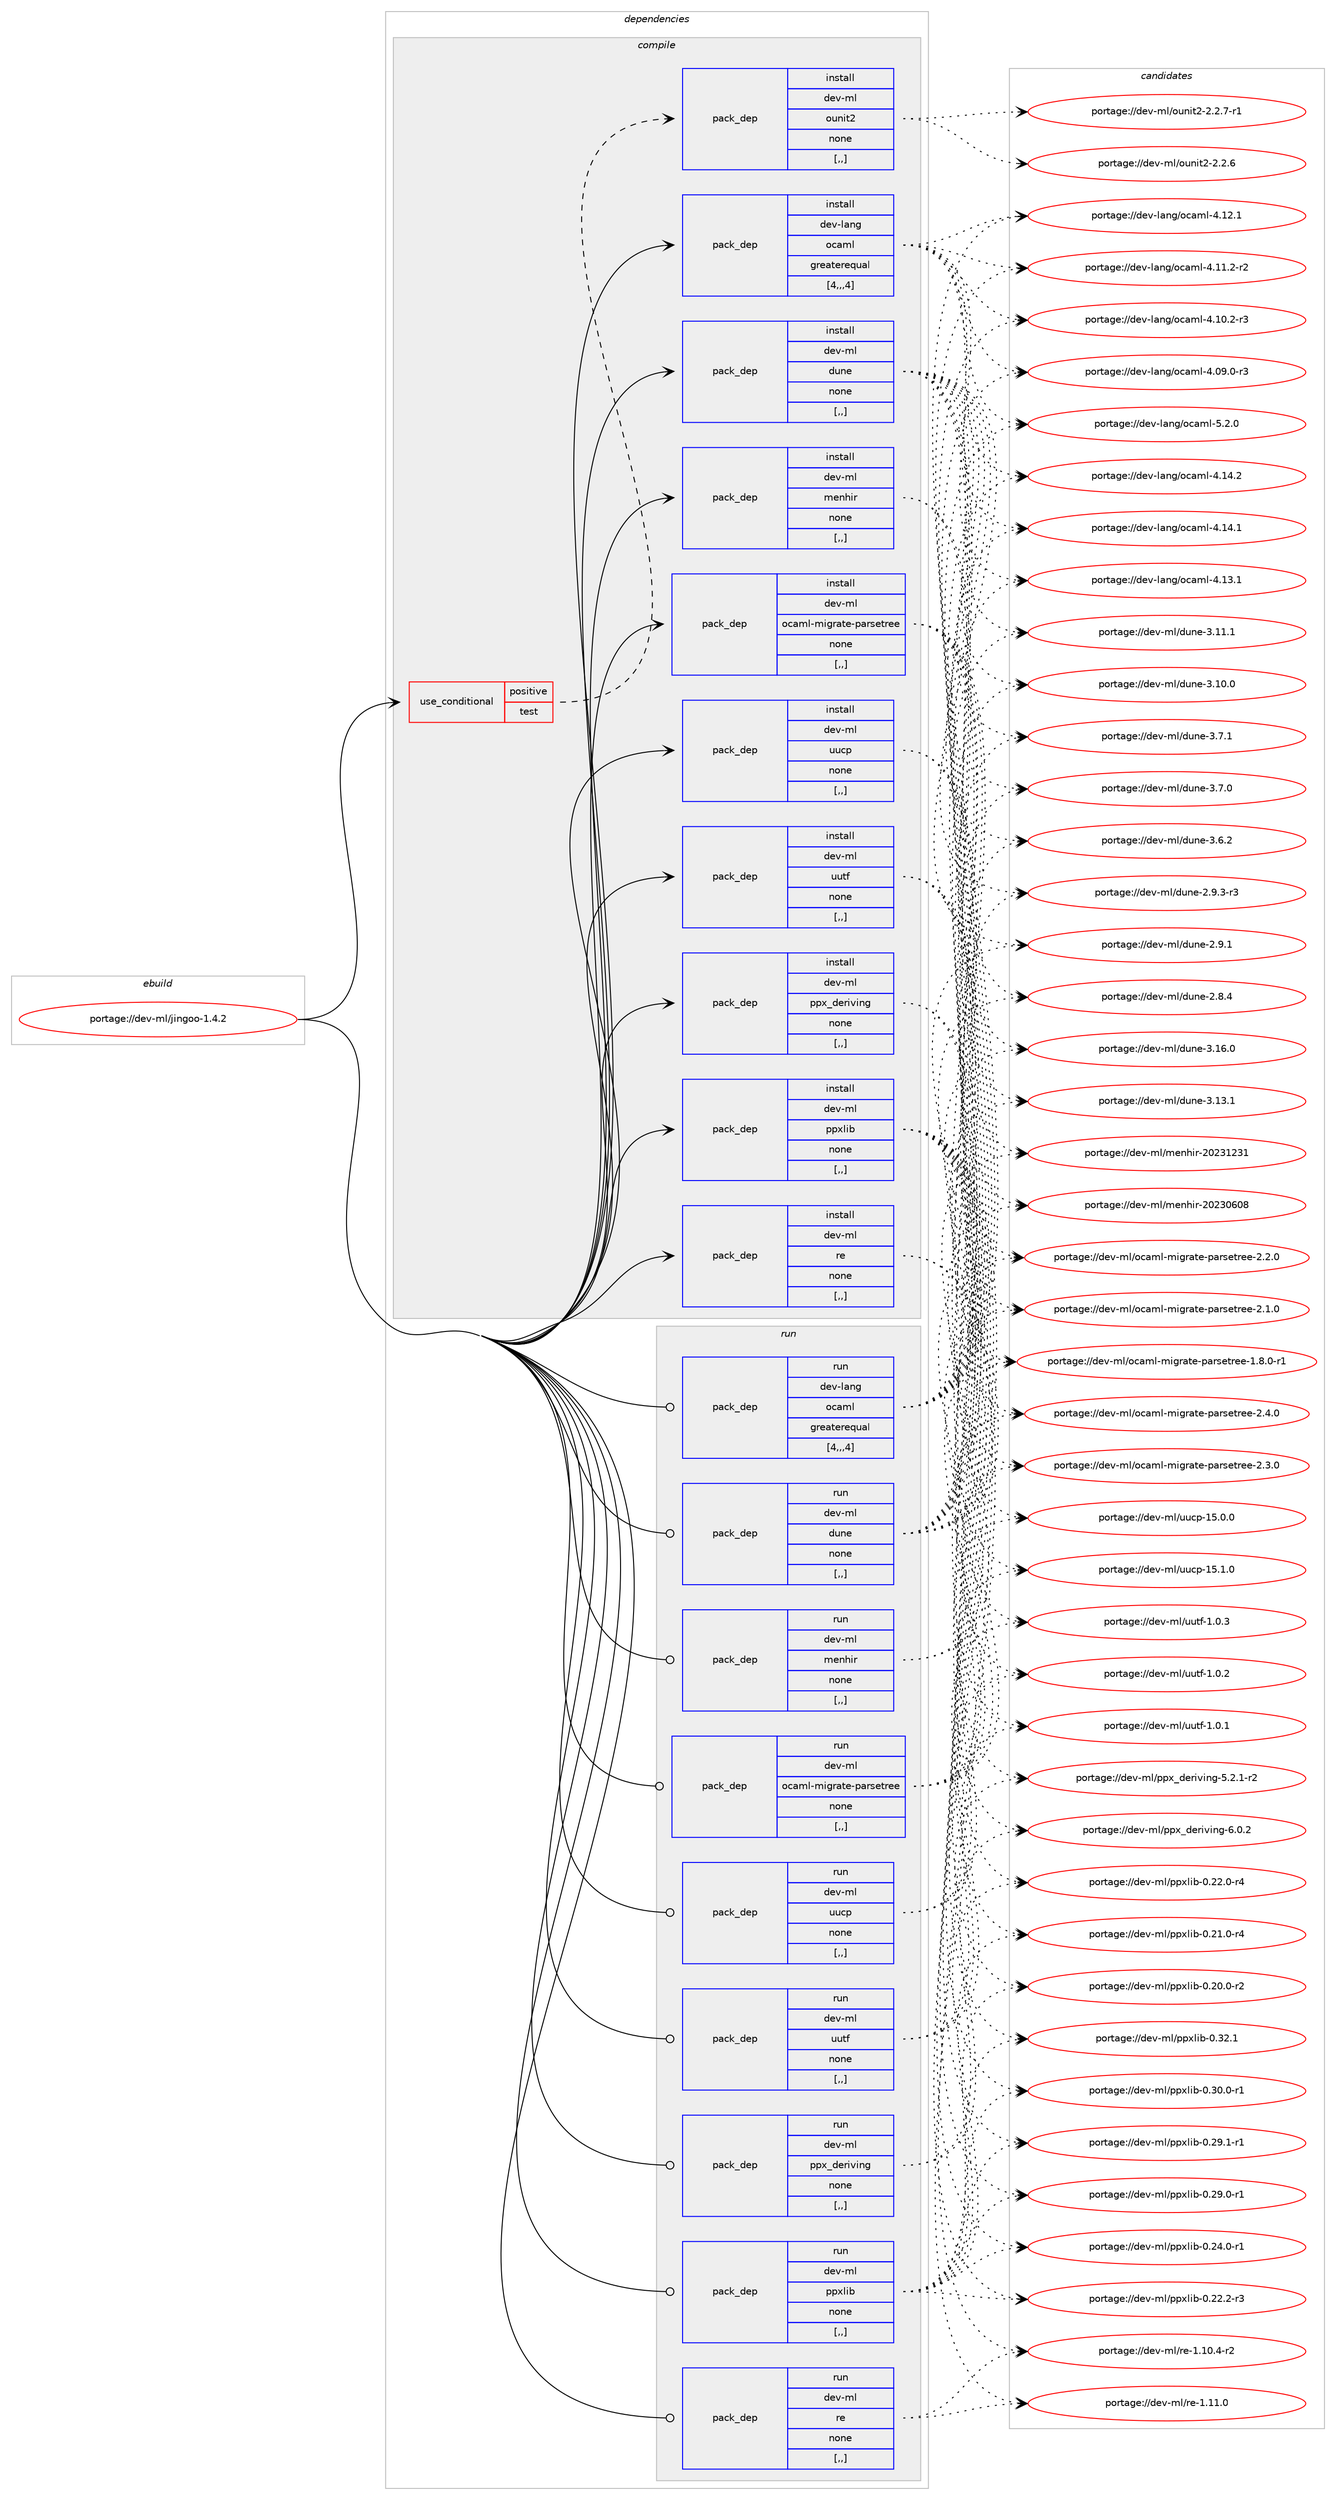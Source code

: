 digraph prolog {

# *************
# Graph options
# *************

newrank=true;
concentrate=true;
compound=true;
graph [rankdir=LR,fontname=Helvetica,fontsize=10,ranksep=1.5];#, ranksep=2.5, nodesep=0.2];
edge  [arrowhead=vee];
node  [fontname=Helvetica,fontsize=10];

# **********
# The ebuild
# **********

subgraph cluster_leftcol {
color=gray;
label=<<i>ebuild</i>>;
id [label="portage://dev-ml/jingoo-1.4.2", color=red, width=4, href="../dev-ml/jingoo-1.4.2.svg"];
}

# ****************
# The dependencies
# ****************

subgraph cluster_midcol {
color=gray;
label=<<i>dependencies</i>>;
subgraph cluster_compile {
fillcolor="#eeeeee";
style=filled;
label=<<i>compile</i>>;
subgraph cond29336 {
dependency119664 [label=<<TABLE BORDER="0" CELLBORDER="1" CELLSPACING="0" CELLPADDING="4"><TR><TD ROWSPAN="3" CELLPADDING="10">use_conditional</TD></TR><TR><TD>positive</TD></TR><TR><TD>test</TD></TR></TABLE>>, shape=none, color=red];
subgraph pack89129 {
dependency119665 [label=<<TABLE BORDER="0" CELLBORDER="1" CELLSPACING="0" CELLPADDING="4" WIDTH="220"><TR><TD ROWSPAN="6" CELLPADDING="30">pack_dep</TD></TR><TR><TD WIDTH="110">install</TD></TR><TR><TD>dev-ml</TD></TR><TR><TD>ounit2</TD></TR><TR><TD>none</TD></TR><TR><TD>[,,]</TD></TR></TABLE>>, shape=none, color=blue];
}
dependency119664:e -> dependency119665:w [weight=20,style="dashed",arrowhead="vee"];
}
id:e -> dependency119664:w [weight=20,style="solid",arrowhead="vee"];
subgraph pack89130 {
dependency119666 [label=<<TABLE BORDER="0" CELLBORDER="1" CELLSPACING="0" CELLPADDING="4" WIDTH="220"><TR><TD ROWSPAN="6" CELLPADDING="30">pack_dep</TD></TR><TR><TD WIDTH="110">install</TD></TR><TR><TD>dev-lang</TD></TR><TR><TD>ocaml</TD></TR><TR><TD>greaterequal</TD></TR><TR><TD>[4,,,4]</TD></TR></TABLE>>, shape=none, color=blue];
}
id:e -> dependency119666:w [weight=20,style="solid",arrowhead="vee"];
subgraph pack89131 {
dependency119667 [label=<<TABLE BORDER="0" CELLBORDER="1" CELLSPACING="0" CELLPADDING="4" WIDTH="220"><TR><TD ROWSPAN="6" CELLPADDING="30">pack_dep</TD></TR><TR><TD WIDTH="110">install</TD></TR><TR><TD>dev-ml</TD></TR><TR><TD>dune</TD></TR><TR><TD>none</TD></TR><TR><TD>[,,]</TD></TR></TABLE>>, shape=none, color=blue];
}
id:e -> dependency119667:w [weight=20,style="solid",arrowhead="vee"];
subgraph pack89132 {
dependency119668 [label=<<TABLE BORDER="0" CELLBORDER="1" CELLSPACING="0" CELLPADDING="4" WIDTH="220"><TR><TD ROWSPAN="6" CELLPADDING="30">pack_dep</TD></TR><TR><TD WIDTH="110">install</TD></TR><TR><TD>dev-ml</TD></TR><TR><TD>menhir</TD></TR><TR><TD>none</TD></TR><TR><TD>[,,]</TD></TR></TABLE>>, shape=none, color=blue];
}
id:e -> dependency119668:w [weight=20,style="solid",arrowhead="vee"];
subgraph pack89133 {
dependency119669 [label=<<TABLE BORDER="0" CELLBORDER="1" CELLSPACING="0" CELLPADDING="4" WIDTH="220"><TR><TD ROWSPAN="6" CELLPADDING="30">pack_dep</TD></TR><TR><TD WIDTH="110">install</TD></TR><TR><TD>dev-ml</TD></TR><TR><TD>ocaml-migrate-parsetree</TD></TR><TR><TD>none</TD></TR><TR><TD>[,,]</TD></TR></TABLE>>, shape=none, color=blue];
}
id:e -> dependency119669:w [weight=20,style="solid",arrowhead="vee"];
subgraph pack89134 {
dependency119670 [label=<<TABLE BORDER="0" CELLBORDER="1" CELLSPACING="0" CELLPADDING="4" WIDTH="220"><TR><TD ROWSPAN="6" CELLPADDING="30">pack_dep</TD></TR><TR><TD WIDTH="110">install</TD></TR><TR><TD>dev-ml</TD></TR><TR><TD>ppx_deriving</TD></TR><TR><TD>none</TD></TR><TR><TD>[,,]</TD></TR></TABLE>>, shape=none, color=blue];
}
id:e -> dependency119670:w [weight=20,style="solid",arrowhead="vee"];
subgraph pack89135 {
dependency119671 [label=<<TABLE BORDER="0" CELLBORDER="1" CELLSPACING="0" CELLPADDING="4" WIDTH="220"><TR><TD ROWSPAN="6" CELLPADDING="30">pack_dep</TD></TR><TR><TD WIDTH="110">install</TD></TR><TR><TD>dev-ml</TD></TR><TR><TD>ppxlib</TD></TR><TR><TD>none</TD></TR><TR><TD>[,,]</TD></TR></TABLE>>, shape=none, color=blue];
}
id:e -> dependency119671:w [weight=20,style="solid",arrowhead="vee"];
subgraph pack89136 {
dependency119672 [label=<<TABLE BORDER="0" CELLBORDER="1" CELLSPACING="0" CELLPADDING="4" WIDTH="220"><TR><TD ROWSPAN="6" CELLPADDING="30">pack_dep</TD></TR><TR><TD WIDTH="110">install</TD></TR><TR><TD>dev-ml</TD></TR><TR><TD>re</TD></TR><TR><TD>none</TD></TR><TR><TD>[,,]</TD></TR></TABLE>>, shape=none, color=blue];
}
id:e -> dependency119672:w [weight=20,style="solid",arrowhead="vee"];
subgraph pack89137 {
dependency119673 [label=<<TABLE BORDER="0" CELLBORDER="1" CELLSPACING="0" CELLPADDING="4" WIDTH="220"><TR><TD ROWSPAN="6" CELLPADDING="30">pack_dep</TD></TR><TR><TD WIDTH="110">install</TD></TR><TR><TD>dev-ml</TD></TR><TR><TD>uucp</TD></TR><TR><TD>none</TD></TR><TR><TD>[,,]</TD></TR></TABLE>>, shape=none, color=blue];
}
id:e -> dependency119673:w [weight=20,style="solid",arrowhead="vee"];
subgraph pack89138 {
dependency119674 [label=<<TABLE BORDER="0" CELLBORDER="1" CELLSPACING="0" CELLPADDING="4" WIDTH="220"><TR><TD ROWSPAN="6" CELLPADDING="30">pack_dep</TD></TR><TR><TD WIDTH="110">install</TD></TR><TR><TD>dev-ml</TD></TR><TR><TD>uutf</TD></TR><TR><TD>none</TD></TR><TR><TD>[,,]</TD></TR></TABLE>>, shape=none, color=blue];
}
id:e -> dependency119674:w [weight=20,style="solid",arrowhead="vee"];
}
subgraph cluster_compileandrun {
fillcolor="#eeeeee";
style=filled;
label=<<i>compile and run</i>>;
}
subgraph cluster_run {
fillcolor="#eeeeee";
style=filled;
label=<<i>run</i>>;
subgraph pack89139 {
dependency119675 [label=<<TABLE BORDER="0" CELLBORDER="1" CELLSPACING="0" CELLPADDING="4" WIDTH="220"><TR><TD ROWSPAN="6" CELLPADDING="30">pack_dep</TD></TR><TR><TD WIDTH="110">run</TD></TR><TR><TD>dev-lang</TD></TR><TR><TD>ocaml</TD></TR><TR><TD>greaterequal</TD></TR><TR><TD>[4,,,4]</TD></TR></TABLE>>, shape=none, color=blue];
}
id:e -> dependency119675:w [weight=20,style="solid",arrowhead="odot"];
subgraph pack89140 {
dependency119676 [label=<<TABLE BORDER="0" CELLBORDER="1" CELLSPACING="0" CELLPADDING="4" WIDTH="220"><TR><TD ROWSPAN="6" CELLPADDING="30">pack_dep</TD></TR><TR><TD WIDTH="110">run</TD></TR><TR><TD>dev-ml</TD></TR><TR><TD>dune</TD></TR><TR><TD>none</TD></TR><TR><TD>[,,]</TD></TR></TABLE>>, shape=none, color=blue];
}
id:e -> dependency119676:w [weight=20,style="solid",arrowhead="odot"];
subgraph pack89141 {
dependency119677 [label=<<TABLE BORDER="0" CELLBORDER="1" CELLSPACING="0" CELLPADDING="4" WIDTH="220"><TR><TD ROWSPAN="6" CELLPADDING="30">pack_dep</TD></TR><TR><TD WIDTH="110">run</TD></TR><TR><TD>dev-ml</TD></TR><TR><TD>menhir</TD></TR><TR><TD>none</TD></TR><TR><TD>[,,]</TD></TR></TABLE>>, shape=none, color=blue];
}
id:e -> dependency119677:w [weight=20,style="solid",arrowhead="odot"];
subgraph pack89142 {
dependency119678 [label=<<TABLE BORDER="0" CELLBORDER="1" CELLSPACING="0" CELLPADDING="4" WIDTH="220"><TR><TD ROWSPAN="6" CELLPADDING="30">pack_dep</TD></TR><TR><TD WIDTH="110">run</TD></TR><TR><TD>dev-ml</TD></TR><TR><TD>ocaml-migrate-parsetree</TD></TR><TR><TD>none</TD></TR><TR><TD>[,,]</TD></TR></TABLE>>, shape=none, color=blue];
}
id:e -> dependency119678:w [weight=20,style="solid",arrowhead="odot"];
subgraph pack89143 {
dependency119679 [label=<<TABLE BORDER="0" CELLBORDER="1" CELLSPACING="0" CELLPADDING="4" WIDTH="220"><TR><TD ROWSPAN="6" CELLPADDING="30">pack_dep</TD></TR><TR><TD WIDTH="110">run</TD></TR><TR><TD>dev-ml</TD></TR><TR><TD>ppx_deriving</TD></TR><TR><TD>none</TD></TR><TR><TD>[,,]</TD></TR></TABLE>>, shape=none, color=blue];
}
id:e -> dependency119679:w [weight=20,style="solid",arrowhead="odot"];
subgraph pack89144 {
dependency119680 [label=<<TABLE BORDER="0" CELLBORDER="1" CELLSPACING="0" CELLPADDING="4" WIDTH="220"><TR><TD ROWSPAN="6" CELLPADDING="30">pack_dep</TD></TR><TR><TD WIDTH="110">run</TD></TR><TR><TD>dev-ml</TD></TR><TR><TD>ppxlib</TD></TR><TR><TD>none</TD></TR><TR><TD>[,,]</TD></TR></TABLE>>, shape=none, color=blue];
}
id:e -> dependency119680:w [weight=20,style="solid",arrowhead="odot"];
subgraph pack89145 {
dependency119681 [label=<<TABLE BORDER="0" CELLBORDER="1" CELLSPACING="0" CELLPADDING="4" WIDTH="220"><TR><TD ROWSPAN="6" CELLPADDING="30">pack_dep</TD></TR><TR><TD WIDTH="110">run</TD></TR><TR><TD>dev-ml</TD></TR><TR><TD>re</TD></TR><TR><TD>none</TD></TR><TR><TD>[,,]</TD></TR></TABLE>>, shape=none, color=blue];
}
id:e -> dependency119681:w [weight=20,style="solid",arrowhead="odot"];
subgraph pack89146 {
dependency119682 [label=<<TABLE BORDER="0" CELLBORDER="1" CELLSPACING="0" CELLPADDING="4" WIDTH="220"><TR><TD ROWSPAN="6" CELLPADDING="30">pack_dep</TD></TR><TR><TD WIDTH="110">run</TD></TR><TR><TD>dev-ml</TD></TR><TR><TD>uucp</TD></TR><TR><TD>none</TD></TR><TR><TD>[,,]</TD></TR></TABLE>>, shape=none, color=blue];
}
id:e -> dependency119682:w [weight=20,style="solid",arrowhead="odot"];
subgraph pack89147 {
dependency119683 [label=<<TABLE BORDER="0" CELLBORDER="1" CELLSPACING="0" CELLPADDING="4" WIDTH="220"><TR><TD ROWSPAN="6" CELLPADDING="30">pack_dep</TD></TR><TR><TD WIDTH="110">run</TD></TR><TR><TD>dev-ml</TD></TR><TR><TD>uutf</TD></TR><TR><TD>none</TD></TR><TR><TD>[,,]</TD></TR></TABLE>>, shape=none, color=blue];
}
id:e -> dependency119683:w [weight=20,style="solid",arrowhead="odot"];
}
}

# **************
# The candidates
# **************

subgraph cluster_choices {
rank=same;
color=gray;
label=<<i>candidates</i>>;

subgraph choice89129 {
color=black;
nodesep=1;
choice1001011184510910847111117110105116504550465046554511449 [label="portage://dev-ml/ounit2-2.2.7-r1", color=red, width=4,href="../dev-ml/ounit2-2.2.7-r1.svg"];
choice100101118451091084711111711010511650455046504654 [label="portage://dev-ml/ounit2-2.2.6", color=red, width=4,href="../dev-ml/ounit2-2.2.6.svg"];
dependency119665:e -> choice1001011184510910847111117110105116504550465046554511449:w [style=dotted,weight="100"];
dependency119665:e -> choice100101118451091084711111711010511650455046504654:w [style=dotted,weight="100"];
}
subgraph choice89130 {
color=black;
nodesep=1;
choice1001011184510897110103471119997109108455346504648 [label="portage://dev-lang/ocaml-5.2.0", color=red, width=4,href="../dev-lang/ocaml-5.2.0.svg"];
choice100101118451089711010347111999710910845524649524650 [label="portage://dev-lang/ocaml-4.14.2", color=red, width=4,href="../dev-lang/ocaml-4.14.2.svg"];
choice100101118451089711010347111999710910845524649524649 [label="portage://dev-lang/ocaml-4.14.1", color=red, width=4,href="../dev-lang/ocaml-4.14.1.svg"];
choice100101118451089711010347111999710910845524649514649 [label="portage://dev-lang/ocaml-4.13.1", color=red, width=4,href="../dev-lang/ocaml-4.13.1.svg"];
choice100101118451089711010347111999710910845524649504649 [label="portage://dev-lang/ocaml-4.12.1", color=red, width=4,href="../dev-lang/ocaml-4.12.1.svg"];
choice1001011184510897110103471119997109108455246494946504511450 [label="portage://dev-lang/ocaml-4.11.2-r2", color=red, width=4,href="../dev-lang/ocaml-4.11.2-r2.svg"];
choice1001011184510897110103471119997109108455246494846504511451 [label="portage://dev-lang/ocaml-4.10.2-r3", color=red, width=4,href="../dev-lang/ocaml-4.10.2-r3.svg"];
choice1001011184510897110103471119997109108455246485746484511451 [label="portage://dev-lang/ocaml-4.09.0-r3", color=red, width=4,href="../dev-lang/ocaml-4.09.0-r3.svg"];
dependency119666:e -> choice1001011184510897110103471119997109108455346504648:w [style=dotted,weight="100"];
dependency119666:e -> choice100101118451089711010347111999710910845524649524650:w [style=dotted,weight="100"];
dependency119666:e -> choice100101118451089711010347111999710910845524649524649:w [style=dotted,weight="100"];
dependency119666:e -> choice100101118451089711010347111999710910845524649514649:w [style=dotted,weight="100"];
dependency119666:e -> choice100101118451089711010347111999710910845524649504649:w [style=dotted,weight="100"];
dependency119666:e -> choice1001011184510897110103471119997109108455246494946504511450:w [style=dotted,weight="100"];
dependency119666:e -> choice1001011184510897110103471119997109108455246494846504511451:w [style=dotted,weight="100"];
dependency119666:e -> choice1001011184510897110103471119997109108455246485746484511451:w [style=dotted,weight="100"];
}
subgraph choice89131 {
color=black;
nodesep=1;
choice100101118451091084710011711010145514649544648 [label="portage://dev-ml/dune-3.16.0", color=red, width=4,href="../dev-ml/dune-3.16.0.svg"];
choice100101118451091084710011711010145514649514649 [label="portage://dev-ml/dune-3.13.1", color=red, width=4,href="../dev-ml/dune-3.13.1.svg"];
choice100101118451091084710011711010145514649494649 [label="portage://dev-ml/dune-3.11.1", color=red, width=4,href="../dev-ml/dune-3.11.1.svg"];
choice100101118451091084710011711010145514649484648 [label="portage://dev-ml/dune-3.10.0", color=red, width=4,href="../dev-ml/dune-3.10.0.svg"];
choice1001011184510910847100117110101455146554649 [label="portage://dev-ml/dune-3.7.1", color=red, width=4,href="../dev-ml/dune-3.7.1.svg"];
choice1001011184510910847100117110101455146554648 [label="portage://dev-ml/dune-3.7.0", color=red, width=4,href="../dev-ml/dune-3.7.0.svg"];
choice1001011184510910847100117110101455146544650 [label="portage://dev-ml/dune-3.6.2", color=red, width=4,href="../dev-ml/dune-3.6.2.svg"];
choice10010111845109108471001171101014550465746514511451 [label="portage://dev-ml/dune-2.9.3-r3", color=red, width=4,href="../dev-ml/dune-2.9.3-r3.svg"];
choice1001011184510910847100117110101455046574649 [label="portage://dev-ml/dune-2.9.1", color=red, width=4,href="../dev-ml/dune-2.9.1.svg"];
choice1001011184510910847100117110101455046564652 [label="portage://dev-ml/dune-2.8.4", color=red, width=4,href="../dev-ml/dune-2.8.4.svg"];
dependency119667:e -> choice100101118451091084710011711010145514649544648:w [style=dotted,weight="100"];
dependency119667:e -> choice100101118451091084710011711010145514649514649:w [style=dotted,weight="100"];
dependency119667:e -> choice100101118451091084710011711010145514649494649:w [style=dotted,weight="100"];
dependency119667:e -> choice100101118451091084710011711010145514649484648:w [style=dotted,weight="100"];
dependency119667:e -> choice1001011184510910847100117110101455146554649:w [style=dotted,weight="100"];
dependency119667:e -> choice1001011184510910847100117110101455146554648:w [style=dotted,weight="100"];
dependency119667:e -> choice1001011184510910847100117110101455146544650:w [style=dotted,weight="100"];
dependency119667:e -> choice10010111845109108471001171101014550465746514511451:w [style=dotted,weight="100"];
dependency119667:e -> choice1001011184510910847100117110101455046574649:w [style=dotted,weight="100"];
dependency119667:e -> choice1001011184510910847100117110101455046564652:w [style=dotted,weight="100"];
}
subgraph choice89132 {
color=black;
nodesep=1;
choice1001011184510910847109101110104105114455048505149505149 [label="portage://dev-ml/menhir-20231231", color=red, width=4,href="../dev-ml/menhir-20231231.svg"];
choice1001011184510910847109101110104105114455048505148544856 [label="portage://dev-ml/menhir-20230608", color=red, width=4,href="../dev-ml/menhir-20230608.svg"];
dependency119668:e -> choice1001011184510910847109101110104105114455048505149505149:w [style=dotted,weight="100"];
dependency119668:e -> choice1001011184510910847109101110104105114455048505148544856:w [style=dotted,weight="100"];
}
subgraph choice89133 {
color=black;
nodesep=1;
choice1001011184510910847111999710910845109105103114971161014511297114115101116114101101455046524648 [label="portage://dev-ml/ocaml-migrate-parsetree-2.4.0", color=red, width=4,href="../dev-ml/ocaml-migrate-parsetree-2.4.0.svg"];
choice1001011184510910847111999710910845109105103114971161014511297114115101116114101101455046514648 [label="portage://dev-ml/ocaml-migrate-parsetree-2.3.0", color=red, width=4,href="../dev-ml/ocaml-migrate-parsetree-2.3.0.svg"];
choice1001011184510910847111999710910845109105103114971161014511297114115101116114101101455046504648 [label="portage://dev-ml/ocaml-migrate-parsetree-2.2.0", color=red, width=4,href="../dev-ml/ocaml-migrate-parsetree-2.2.0.svg"];
choice1001011184510910847111999710910845109105103114971161014511297114115101116114101101455046494648 [label="portage://dev-ml/ocaml-migrate-parsetree-2.1.0", color=red, width=4,href="../dev-ml/ocaml-migrate-parsetree-2.1.0.svg"];
choice10010111845109108471119997109108451091051031149711610145112971141151011161141011014549465646484511449 [label="portage://dev-ml/ocaml-migrate-parsetree-1.8.0-r1", color=red, width=4,href="../dev-ml/ocaml-migrate-parsetree-1.8.0-r1.svg"];
dependency119669:e -> choice1001011184510910847111999710910845109105103114971161014511297114115101116114101101455046524648:w [style=dotted,weight="100"];
dependency119669:e -> choice1001011184510910847111999710910845109105103114971161014511297114115101116114101101455046514648:w [style=dotted,weight="100"];
dependency119669:e -> choice1001011184510910847111999710910845109105103114971161014511297114115101116114101101455046504648:w [style=dotted,weight="100"];
dependency119669:e -> choice1001011184510910847111999710910845109105103114971161014511297114115101116114101101455046494648:w [style=dotted,weight="100"];
dependency119669:e -> choice10010111845109108471119997109108451091051031149711610145112971141151011161141011014549465646484511449:w [style=dotted,weight="100"];
}
subgraph choice89134 {
color=black;
nodesep=1;
choice100101118451091084711211212095100101114105118105110103455446484650 [label="portage://dev-ml/ppx_deriving-6.0.2", color=red, width=4,href="../dev-ml/ppx_deriving-6.0.2.svg"];
choice1001011184510910847112112120951001011141051181051101034553465046494511450 [label="portage://dev-ml/ppx_deriving-5.2.1-r2", color=red, width=4,href="../dev-ml/ppx_deriving-5.2.1-r2.svg"];
dependency119670:e -> choice100101118451091084711211212095100101114105118105110103455446484650:w [style=dotted,weight="100"];
dependency119670:e -> choice1001011184510910847112112120951001011141051181051101034553465046494511450:w [style=dotted,weight="100"];
}
subgraph choice89135 {
color=black;
nodesep=1;
choice10010111845109108471121121201081059845484651504649 [label="portage://dev-ml/ppxlib-0.32.1", color=red, width=4,href="../dev-ml/ppxlib-0.32.1.svg"];
choice100101118451091084711211212010810598454846514846484511449 [label="portage://dev-ml/ppxlib-0.30.0-r1", color=red, width=4,href="../dev-ml/ppxlib-0.30.0-r1.svg"];
choice100101118451091084711211212010810598454846505746494511449 [label="portage://dev-ml/ppxlib-0.29.1-r1", color=red, width=4,href="../dev-ml/ppxlib-0.29.1-r1.svg"];
choice100101118451091084711211212010810598454846505746484511449 [label="portage://dev-ml/ppxlib-0.29.0-r1", color=red, width=4,href="../dev-ml/ppxlib-0.29.0-r1.svg"];
choice100101118451091084711211212010810598454846505246484511449 [label="portage://dev-ml/ppxlib-0.24.0-r1", color=red, width=4,href="../dev-ml/ppxlib-0.24.0-r1.svg"];
choice100101118451091084711211212010810598454846505046504511451 [label="portage://dev-ml/ppxlib-0.22.2-r3", color=red, width=4,href="../dev-ml/ppxlib-0.22.2-r3.svg"];
choice100101118451091084711211212010810598454846505046484511452 [label="portage://dev-ml/ppxlib-0.22.0-r4", color=red, width=4,href="../dev-ml/ppxlib-0.22.0-r4.svg"];
choice100101118451091084711211212010810598454846504946484511452 [label="portage://dev-ml/ppxlib-0.21.0-r4", color=red, width=4,href="../dev-ml/ppxlib-0.21.0-r4.svg"];
choice100101118451091084711211212010810598454846504846484511450 [label="portage://dev-ml/ppxlib-0.20.0-r2", color=red, width=4,href="../dev-ml/ppxlib-0.20.0-r2.svg"];
dependency119671:e -> choice10010111845109108471121121201081059845484651504649:w [style=dotted,weight="100"];
dependency119671:e -> choice100101118451091084711211212010810598454846514846484511449:w [style=dotted,weight="100"];
dependency119671:e -> choice100101118451091084711211212010810598454846505746494511449:w [style=dotted,weight="100"];
dependency119671:e -> choice100101118451091084711211212010810598454846505746484511449:w [style=dotted,weight="100"];
dependency119671:e -> choice100101118451091084711211212010810598454846505246484511449:w [style=dotted,weight="100"];
dependency119671:e -> choice100101118451091084711211212010810598454846505046504511451:w [style=dotted,weight="100"];
dependency119671:e -> choice100101118451091084711211212010810598454846505046484511452:w [style=dotted,weight="100"];
dependency119671:e -> choice100101118451091084711211212010810598454846504946484511452:w [style=dotted,weight="100"];
dependency119671:e -> choice100101118451091084711211212010810598454846504846484511450:w [style=dotted,weight="100"];
}
subgraph choice89136 {
color=black;
nodesep=1;
choice100101118451091084711410145494649494648 [label="portage://dev-ml/re-1.11.0", color=red, width=4,href="../dev-ml/re-1.11.0.svg"];
choice1001011184510910847114101454946494846524511450 [label="portage://dev-ml/re-1.10.4-r2", color=red, width=4,href="../dev-ml/re-1.10.4-r2.svg"];
dependency119672:e -> choice100101118451091084711410145494649494648:w [style=dotted,weight="100"];
dependency119672:e -> choice1001011184510910847114101454946494846524511450:w [style=dotted,weight="100"];
}
subgraph choice89137 {
color=black;
nodesep=1;
choice10010111845109108471171179911245495346494648 [label="portage://dev-ml/uucp-15.1.0", color=red, width=4,href="../dev-ml/uucp-15.1.0.svg"];
choice10010111845109108471171179911245495346484648 [label="portage://dev-ml/uucp-15.0.0", color=red, width=4,href="../dev-ml/uucp-15.0.0.svg"];
dependency119673:e -> choice10010111845109108471171179911245495346494648:w [style=dotted,weight="100"];
dependency119673:e -> choice10010111845109108471171179911245495346484648:w [style=dotted,weight="100"];
}
subgraph choice89138 {
color=black;
nodesep=1;
choice1001011184510910847117117116102454946484651 [label="portage://dev-ml/uutf-1.0.3", color=red, width=4,href="../dev-ml/uutf-1.0.3.svg"];
choice1001011184510910847117117116102454946484650 [label="portage://dev-ml/uutf-1.0.2", color=red, width=4,href="../dev-ml/uutf-1.0.2.svg"];
choice1001011184510910847117117116102454946484649 [label="portage://dev-ml/uutf-1.0.1", color=red, width=4,href="../dev-ml/uutf-1.0.1.svg"];
dependency119674:e -> choice1001011184510910847117117116102454946484651:w [style=dotted,weight="100"];
dependency119674:e -> choice1001011184510910847117117116102454946484650:w [style=dotted,weight="100"];
dependency119674:e -> choice1001011184510910847117117116102454946484649:w [style=dotted,weight="100"];
}
subgraph choice89139 {
color=black;
nodesep=1;
choice1001011184510897110103471119997109108455346504648 [label="portage://dev-lang/ocaml-5.2.0", color=red, width=4,href="../dev-lang/ocaml-5.2.0.svg"];
choice100101118451089711010347111999710910845524649524650 [label="portage://dev-lang/ocaml-4.14.2", color=red, width=4,href="../dev-lang/ocaml-4.14.2.svg"];
choice100101118451089711010347111999710910845524649524649 [label="portage://dev-lang/ocaml-4.14.1", color=red, width=4,href="../dev-lang/ocaml-4.14.1.svg"];
choice100101118451089711010347111999710910845524649514649 [label="portage://dev-lang/ocaml-4.13.1", color=red, width=4,href="../dev-lang/ocaml-4.13.1.svg"];
choice100101118451089711010347111999710910845524649504649 [label="portage://dev-lang/ocaml-4.12.1", color=red, width=4,href="../dev-lang/ocaml-4.12.1.svg"];
choice1001011184510897110103471119997109108455246494946504511450 [label="portage://dev-lang/ocaml-4.11.2-r2", color=red, width=4,href="../dev-lang/ocaml-4.11.2-r2.svg"];
choice1001011184510897110103471119997109108455246494846504511451 [label="portage://dev-lang/ocaml-4.10.2-r3", color=red, width=4,href="../dev-lang/ocaml-4.10.2-r3.svg"];
choice1001011184510897110103471119997109108455246485746484511451 [label="portage://dev-lang/ocaml-4.09.0-r3", color=red, width=4,href="../dev-lang/ocaml-4.09.0-r3.svg"];
dependency119675:e -> choice1001011184510897110103471119997109108455346504648:w [style=dotted,weight="100"];
dependency119675:e -> choice100101118451089711010347111999710910845524649524650:w [style=dotted,weight="100"];
dependency119675:e -> choice100101118451089711010347111999710910845524649524649:w [style=dotted,weight="100"];
dependency119675:e -> choice100101118451089711010347111999710910845524649514649:w [style=dotted,weight="100"];
dependency119675:e -> choice100101118451089711010347111999710910845524649504649:w [style=dotted,weight="100"];
dependency119675:e -> choice1001011184510897110103471119997109108455246494946504511450:w [style=dotted,weight="100"];
dependency119675:e -> choice1001011184510897110103471119997109108455246494846504511451:w [style=dotted,weight="100"];
dependency119675:e -> choice1001011184510897110103471119997109108455246485746484511451:w [style=dotted,weight="100"];
}
subgraph choice89140 {
color=black;
nodesep=1;
choice100101118451091084710011711010145514649544648 [label="portage://dev-ml/dune-3.16.0", color=red, width=4,href="../dev-ml/dune-3.16.0.svg"];
choice100101118451091084710011711010145514649514649 [label="portage://dev-ml/dune-3.13.1", color=red, width=4,href="../dev-ml/dune-3.13.1.svg"];
choice100101118451091084710011711010145514649494649 [label="portage://dev-ml/dune-3.11.1", color=red, width=4,href="../dev-ml/dune-3.11.1.svg"];
choice100101118451091084710011711010145514649484648 [label="portage://dev-ml/dune-3.10.0", color=red, width=4,href="../dev-ml/dune-3.10.0.svg"];
choice1001011184510910847100117110101455146554649 [label="portage://dev-ml/dune-3.7.1", color=red, width=4,href="../dev-ml/dune-3.7.1.svg"];
choice1001011184510910847100117110101455146554648 [label="portage://dev-ml/dune-3.7.0", color=red, width=4,href="../dev-ml/dune-3.7.0.svg"];
choice1001011184510910847100117110101455146544650 [label="portage://dev-ml/dune-3.6.2", color=red, width=4,href="../dev-ml/dune-3.6.2.svg"];
choice10010111845109108471001171101014550465746514511451 [label="portage://dev-ml/dune-2.9.3-r3", color=red, width=4,href="../dev-ml/dune-2.9.3-r3.svg"];
choice1001011184510910847100117110101455046574649 [label="portage://dev-ml/dune-2.9.1", color=red, width=4,href="../dev-ml/dune-2.9.1.svg"];
choice1001011184510910847100117110101455046564652 [label="portage://dev-ml/dune-2.8.4", color=red, width=4,href="../dev-ml/dune-2.8.4.svg"];
dependency119676:e -> choice100101118451091084710011711010145514649544648:w [style=dotted,weight="100"];
dependency119676:e -> choice100101118451091084710011711010145514649514649:w [style=dotted,weight="100"];
dependency119676:e -> choice100101118451091084710011711010145514649494649:w [style=dotted,weight="100"];
dependency119676:e -> choice100101118451091084710011711010145514649484648:w [style=dotted,weight="100"];
dependency119676:e -> choice1001011184510910847100117110101455146554649:w [style=dotted,weight="100"];
dependency119676:e -> choice1001011184510910847100117110101455146554648:w [style=dotted,weight="100"];
dependency119676:e -> choice1001011184510910847100117110101455146544650:w [style=dotted,weight="100"];
dependency119676:e -> choice10010111845109108471001171101014550465746514511451:w [style=dotted,weight="100"];
dependency119676:e -> choice1001011184510910847100117110101455046574649:w [style=dotted,weight="100"];
dependency119676:e -> choice1001011184510910847100117110101455046564652:w [style=dotted,weight="100"];
}
subgraph choice89141 {
color=black;
nodesep=1;
choice1001011184510910847109101110104105114455048505149505149 [label="portage://dev-ml/menhir-20231231", color=red, width=4,href="../dev-ml/menhir-20231231.svg"];
choice1001011184510910847109101110104105114455048505148544856 [label="portage://dev-ml/menhir-20230608", color=red, width=4,href="../dev-ml/menhir-20230608.svg"];
dependency119677:e -> choice1001011184510910847109101110104105114455048505149505149:w [style=dotted,weight="100"];
dependency119677:e -> choice1001011184510910847109101110104105114455048505148544856:w [style=dotted,weight="100"];
}
subgraph choice89142 {
color=black;
nodesep=1;
choice1001011184510910847111999710910845109105103114971161014511297114115101116114101101455046524648 [label="portage://dev-ml/ocaml-migrate-parsetree-2.4.0", color=red, width=4,href="../dev-ml/ocaml-migrate-parsetree-2.4.0.svg"];
choice1001011184510910847111999710910845109105103114971161014511297114115101116114101101455046514648 [label="portage://dev-ml/ocaml-migrate-parsetree-2.3.0", color=red, width=4,href="../dev-ml/ocaml-migrate-parsetree-2.3.0.svg"];
choice1001011184510910847111999710910845109105103114971161014511297114115101116114101101455046504648 [label="portage://dev-ml/ocaml-migrate-parsetree-2.2.0", color=red, width=4,href="../dev-ml/ocaml-migrate-parsetree-2.2.0.svg"];
choice1001011184510910847111999710910845109105103114971161014511297114115101116114101101455046494648 [label="portage://dev-ml/ocaml-migrate-parsetree-2.1.0", color=red, width=4,href="../dev-ml/ocaml-migrate-parsetree-2.1.0.svg"];
choice10010111845109108471119997109108451091051031149711610145112971141151011161141011014549465646484511449 [label="portage://dev-ml/ocaml-migrate-parsetree-1.8.0-r1", color=red, width=4,href="../dev-ml/ocaml-migrate-parsetree-1.8.0-r1.svg"];
dependency119678:e -> choice1001011184510910847111999710910845109105103114971161014511297114115101116114101101455046524648:w [style=dotted,weight="100"];
dependency119678:e -> choice1001011184510910847111999710910845109105103114971161014511297114115101116114101101455046514648:w [style=dotted,weight="100"];
dependency119678:e -> choice1001011184510910847111999710910845109105103114971161014511297114115101116114101101455046504648:w [style=dotted,weight="100"];
dependency119678:e -> choice1001011184510910847111999710910845109105103114971161014511297114115101116114101101455046494648:w [style=dotted,weight="100"];
dependency119678:e -> choice10010111845109108471119997109108451091051031149711610145112971141151011161141011014549465646484511449:w [style=dotted,weight="100"];
}
subgraph choice89143 {
color=black;
nodesep=1;
choice100101118451091084711211212095100101114105118105110103455446484650 [label="portage://dev-ml/ppx_deriving-6.0.2", color=red, width=4,href="../dev-ml/ppx_deriving-6.0.2.svg"];
choice1001011184510910847112112120951001011141051181051101034553465046494511450 [label="portage://dev-ml/ppx_deriving-5.2.1-r2", color=red, width=4,href="../dev-ml/ppx_deriving-5.2.1-r2.svg"];
dependency119679:e -> choice100101118451091084711211212095100101114105118105110103455446484650:w [style=dotted,weight="100"];
dependency119679:e -> choice1001011184510910847112112120951001011141051181051101034553465046494511450:w [style=dotted,weight="100"];
}
subgraph choice89144 {
color=black;
nodesep=1;
choice10010111845109108471121121201081059845484651504649 [label="portage://dev-ml/ppxlib-0.32.1", color=red, width=4,href="../dev-ml/ppxlib-0.32.1.svg"];
choice100101118451091084711211212010810598454846514846484511449 [label="portage://dev-ml/ppxlib-0.30.0-r1", color=red, width=4,href="../dev-ml/ppxlib-0.30.0-r1.svg"];
choice100101118451091084711211212010810598454846505746494511449 [label="portage://dev-ml/ppxlib-0.29.1-r1", color=red, width=4,href="../dev-ml/ppxlib-0.29.1-r1.svg"];
choice100101118451091084711211212010810598454846505746484511449 [label="portage://dev-ml/ppxlib-0.29.0-r1", color=red, width=4,href="../dev-ml/ppxlib-0.29.0-r1.svg"];
choice100101118451091084711211212010810598454846505246484511449 [label="portage://dev-ml/ppxlib-0.24.0-r1", color=red, width=4,href="../dev-ml/ppxlib-0.24.0-r1.svg"];
choice100101118451091084711211212010810598454846505046504511451 [label="portage://dev-ml/ppxlib-0.22.2-r3", color=red, width=4,href="../dev-ml/ppxlib-0.22.2-r3.svg"];
choice100101118451091084711211212010810598454846505046484511452 [label="portage://dev-ml/ppxlib-0.22.0-r4", color=red, width=4,href="../dev-ml/ppxlib-0.22.0-r4.svg"];
choice100101118451091084711211212010810598454846504946484511452 [label="portage://dev-ml/ppxlib-0.21.0-r4", color=red, width=4,href="../dev-ml/ppxlib-0.21.0-r4.svg"];
choice100101118451091084711211212010810598454846504846484511450 [label="portage://dev-ml/ppxlib-0.20.0-r2", color=red, width=4,href="../dev-ml/ppxlib-0.20.0-r2.svg"];
dependency119680:e -> choice10010111845109108471121121201081059845484651504649:w [style=dotted,weight="100"];
dependency119680:e -> choice100101118451091084711211212010810598454846514846484511449:w [style=dotted,weight="100"];
dependency119680:e -> choice100101118451091084711211212010810598454846505746494511449:w [style=dotted,weight="100"];
dependency119680:e -> choice100101118451091084711211212010810598454846505746484511449:w [style=dotted,weight="100"];
dependency119680:e -> choice100101118451091084711211212010810598454846505246484511449:w [style=dotted,weight="100"];
dependency119680:e -> choice100101118451091084711211212010810598454846505046504511451:w [style=dotted,weight="100"];
dependency119680:e -> choice100101118451091084711211212010810598454846505046484511452:w [style=dotted,weight="100"];
dependency119680:e -> choice100101118451091084711211212010810598454846504946484511452:w [style=dotted,weight="100"];
dependency119680:e -> choice100101118451091084711211212010810598454846504846484511450:w [style=dotted,weight="100"];
}
subgraph choice89145 {
color=black;
nodesep=1;
choice100101118451091084711410145494649494648 [label="portage://dev-ml/re-1.11.0", color=red, width=4,href="../dev-ml/re-1.11.0.svg"];
choice1001011184510910847114101454946494846524511450 [label="portage://dev-ml/re-1.10.4-r2", color=red, width=4,href="../dev-ml/re-1.10.4-r2.svg"];
dependency119681:e -> choice100101118451091084711410145494649494648:w [style=dotted,weight="100"];
dependency119681:e -> choice1001011184510910847114101454946494846524511450:w [style=dotted,weight="100"];
}
subgraph choice89146 {
color=black;
nodesep=1;
choice10010111845109108471171179911245495346494648 [label="portage://dev-ml/uucp-15.1.0", color=red, width=4,href="../dev-ml/uucp-15.1.0.svg"];
choice10010111845109108471171179911245495346484648 [label="portage://dev-ml/uucp-15.0.0", color=red, width=4,href="../dev-ml/uucp-15.0.0.svg"];
dependency119682:e -> choice10010111845109108471171179911245495346494648:w [style=dotted,weight="100"];
dependency119682:e -> choice10010111845109108471171179911245495346484648:w [style=dotted,weight="100"];
}
subgraph choice89147 {
color=black;
nodesep=1;
choice1001011184510910847117117116102454946484651 [label="portage://dev-ml/uutf-1.0.3", color=red, width=4,href="../dev-ml/uutf-1.0.3.svg"];
choice1001011184510910847117117116102454946484650 [label="portage://dev-ml/uutf-1.0.2", color=red, width=4,href="../dev-ml/uutf-1.0.2.svg"];
choice1001011184510910847117117116102454946484649 [label="portage://dev-ml/uutf-1.0.1", color=red, width=4,href="../dev-ml/uutf-1.0.1.svg"];
dependency119683:e -> choice1001011184510910847117117116102454946484651:w [style=dotted,weight="100"];
dependency119683:e -> choice1001011184510910847117117116102454946484650:w [style=dotted,weight="100"];
dependency119683:e -> choice1001011184510910847117117116102454946484649:w [style=dotted,weight="100"];
}
}

}
